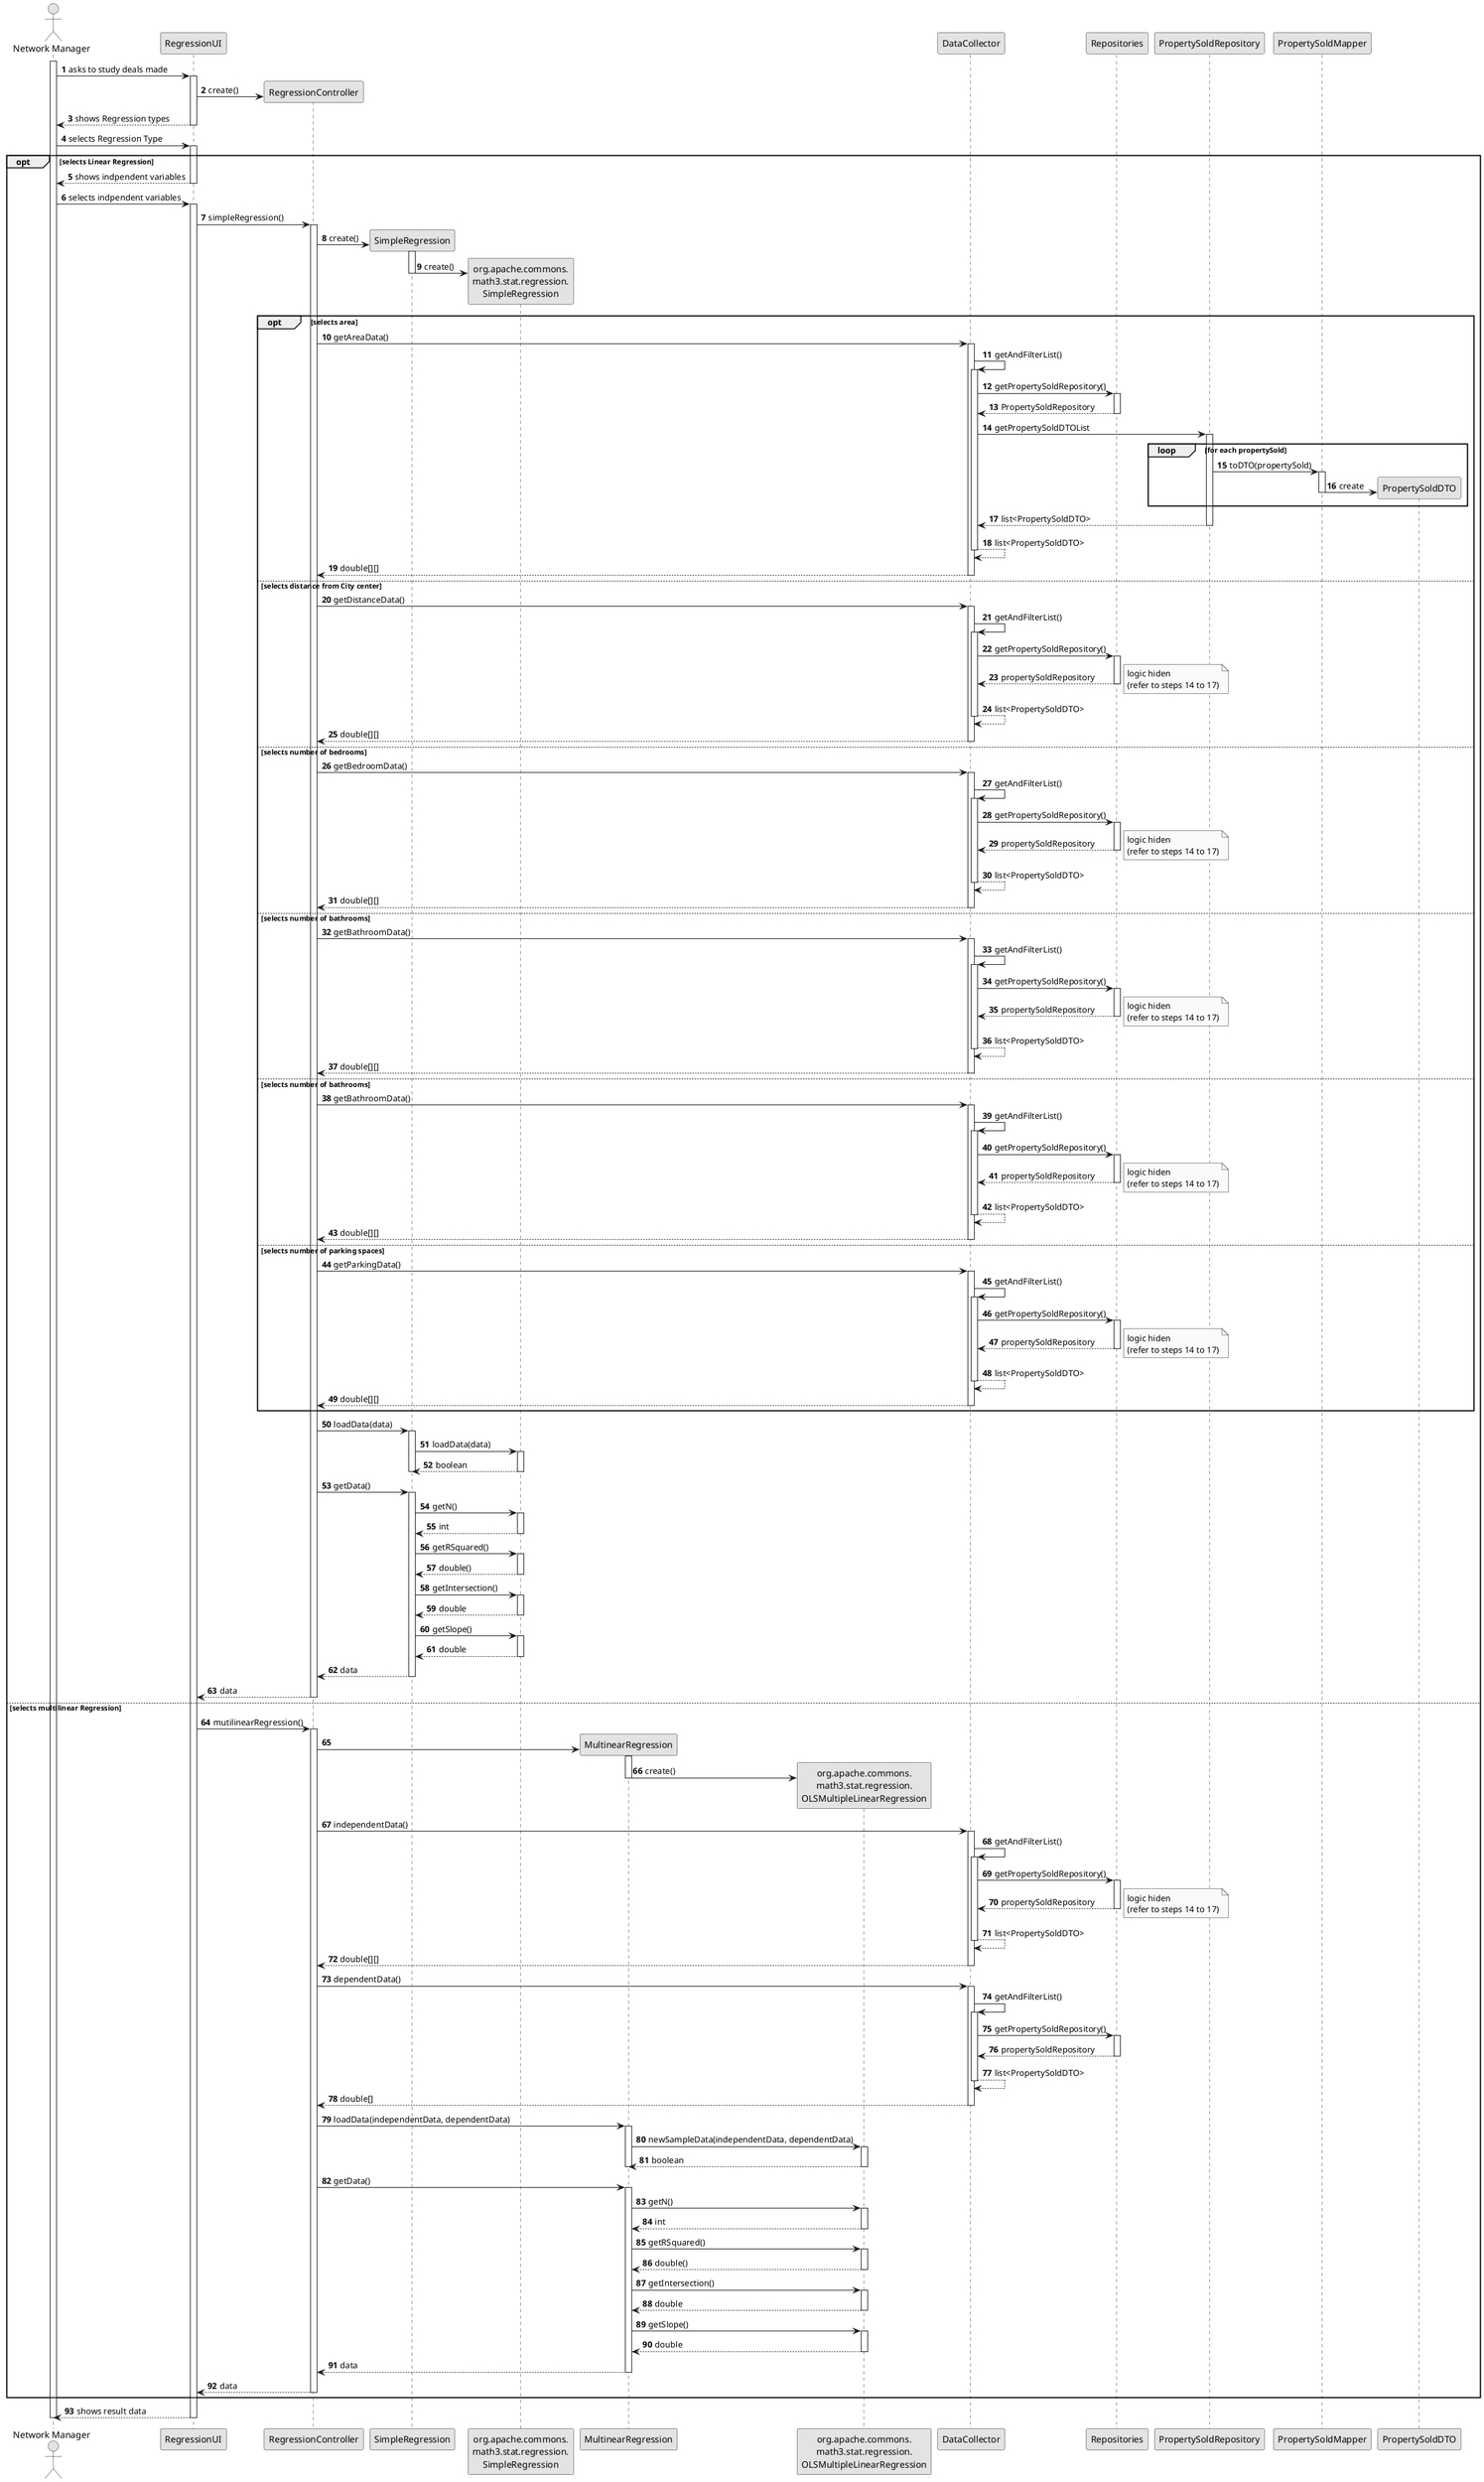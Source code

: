 @startuml
skinparam monochrome true
skinparam packageStyle rectangle
skinparam shadowing false

autonumber

actor "Network Manager" as Manager
participant "RegressionUI" as UI
participant "RegressionController" as Controller
participant "SimpleRegression" as SimpleRegression
participant "org.apache.commons.\nmath3.stat.regression.\nSimpleRegression" as sr
participant MultinearRegression
participant "org.apache.commons.\nmath3.stat.regression.\nOLSMultipleLinearRegression" as mr

activate Manager

    Manager -> UI : asks to study deals made
    activate UI
        UI -> Controller** : create()

        UI --> Manager : shows Regression types
    deactivate UI

    Manager -> UI : selects Regression Type
    activate UI

        opt selects Linear Regression
            UI --> Manager : shows indpendent variables
        deactivate UI

        Manager -> UI : selects indpendent variables
        activate UI

            UI -> Controller : simpleRegression()
            activate Controller

                Controller -> SimpleRegression** : create()
                activate SimpleRegression

                    SimpleRegression -> sr** : create()
                deactivate SimpleRegression


                opt selects area

                    Controller -> DataCollector : getAreaData()
                    activate DataCollector

                        DataCollector -> DataCollector : getAndFilterList()
                        activate DataCollector

                            DataCollector -> Repositories : getPropertySoldRepository()
                            activate Repositories

                                Repositories --> DataCollector : PropertySoldRepository
                            deactivate Repositories

                            DataCollector -> PropertySoldRepository : getPropertySoldDTOList
                            activate PropertySoldRepository

                                loop for each propertySold
                                    PropertySoldRepository -> PropertySoldMapper : toDTO(propertySold)
                                    activate PropertySoldMapper
                                        PropertySoldMapper -> PropertySoldDTO** : create
                                    deactivate PropertySoldMapper

                                end

                                PropertySoldRepository --> DataCollector : list<PropertySoldDTO>
                            deactivate PropertySoldRepository

                            DataCollector --> DataCollector : list<PropertySoldDTO>
                        deactivate DataCollector

                        DataCollector --> Controller : double[][]
                    deactivate DataCollector
                else selects distance from City center

                   Controller -> DataCollector : getDistanceData()
                   activate DataCollector

                       DataCollector -> DataCollector : getAndFilterList()
                       activate DataCollector

                           DataCollector -> Repositories : getPropertySoldRepository()
                           activate Repositories

                               Repositories --> DataCollector : propertySoldRepository
                           deactivate Repositories

                           note right
                               logic hiden
                               (refer to steps 14 to 17)
                           end note

                           DataCollector --> DataCollector : list<PropertySoldDTO>
                       deactivate DataCollector

                       DataCollector --> Controller : double[][]
                   deactivate DataCollector

                else selects number of bedrooms
                    Controller -> DataCollector : getBedroomData()
                    activate DataCollector

                        DataCollector -> DataCollector : getAndFilterList()
                        activate DataCollector

                            DataCollector -> Repositories : getPropertySoldRepository()
                            activate Repositories

                                Repositories --> DataCollector : propertySoldRepository
                            deactivate Repositories

                            note right
                               logic hiden
                               (refer to steps 14 to 17)
                           end note

                            DataCollector --> DataCollector : list<PropertySoldDTO>
                        deactivate DataCollector

                        DataCollector --> Controller : double[][]
                    deactivate DataCollector

                else selects number of bathrooms
                    Controller -> DataCollector : getBathroomData()
                    activate DataCollector

                        DataCollector -> DataCollector : getAndFilterList()
                        activate DataCollector

                            DataCollector -> Repositories : getPropertySoldRepository()
                            activate Repositories

                                Repositories --> DataCollector : propertySoldRepository
                            deactivate Repositories

                            note right
                                logic hiden
                                (refer to steps 14 to 17)
                            end note

                            DataCollector --> DataCollector : list<PropertySoldDTO>
                        deactivate DataCollector

                        DataCollector --> Controller : double[][]
                    deactivate DataCollector

                else selects number of bathrooms
                    Controller -> DataCollector : getBathroomData()
                    activate DataCollector

                        DataCollector -> DataCollector : getAndFilterList()
                        activate DataCollector

                            DataCollector -> Repositories : getPropertySoldRepository()
                            activate Repositories

                                Repositories --> DataCollector : propertySoldRepository
                            deactivate Repositories

                            note right
                                logic hiden
                                (refer to steps 14 to 17)
                            end note

                            DataCollector --> DataCollector : list<PropertySoldDTO>
                        deactivate DataCollector

                        DataCollector --> Controller : double[][]
                    deactivate DataCollector

                else selects number of parking spaces
                    Controller -> DataCollector : getParkingData()
                    activate DataCollector

                        DataCollector -> DataCollector : getAndFilterList()
                        activate DataCollector

                            DataCollector -> Repositories : getPropertySoldRepository()
                            activate Repositories

                                Repositories --> DataCollector : propertySoldRepository
                            deactivate Repositories

                            note right
                                logic hiden
                                (refer to steps 14 to 17)
                            end note

                            DataCollector --> DataCollector : list<PropertySoldDTO>
                        deactivate DataCollector

                        DataCollector --> Controller : double[][]
                    deactivate DataCollector

                end

                    Controller -> SimpleRegression : loadData(data)
                    activate SimpleRegression

                        SimpleRegression -> sr : loadData(data)
                        activate sr
                            sr --> SimpleRegression : boolean
                        deactivate sr
                    deactivate SimpleRegression

                    Controller -> SimpleRegression : getData()
                    activate SimpleRegression

                        SimpleRegression -> sr : getN()
                        activate sr

                            sr --> SimpleRegression : int
                        deactivate sr

                        SimpleRegression -> sr : getRSquared()
                        activate sr

                            sr --> SimpleRegression : double()
                        deactivate sr

                        SimpleRegression -> sr : getIntersection()
                        activate sr

                            sr --> SimpleRegression : double
                        deactivate sr

                        SimpleRegression -> sr : getSlope()
                        activate sr

                            sr --> SimpleRegression : double
                        deactivate sr

                        SimpleRegression --> Controller : data
                    deactivate SimpleRegression

                    Controller --> UI : data
                deactivate Controller
        else selects multilinear Regression

            UI -> Controller : mutilinearRegression()
            activate Controller

                Controller -> MultinearRegression**
                activate MultinearRegression

                    MultinearRegression -> mr** : create()
                deactivate MultinearRegression

                Controller -> DataCollector : independentData()
                activate DataCollector

                    DataCollector -> DataCollector : getAndFilterList()
                    activate DataCollector

                        DataCollector -> Repositories : getPropertySoldRepository()
                        activate Repositories

                            Repositories --> DataCollector : propertySoldRepository
                        deactivate Repositories

                        note right
                            logic hiden
                            (refer to steps 14 to 17)
                        end note

                        DataCollector --> DataCollector : list<PropertySoldDTO>
                    deactivate DataCollector

                    DataCollector --> Controller : double[][]
                deactivate DataCollector

                Controller -> DataCollector : dependentData()
                activate DataCollector

                    DataCollector -> DataCollector : getAndFilterList()
                    activate DataCollector

                        DataCollector -> Repositories : getPropertySoldRepository()
                        activate Repositories

                            Repositories --> DataCollector : propertySoldRepository
                        deactivate Repositories

                        DataCollector --> DataCollector : list<PropertySoldDTO>
                    deactivate DataCollector

                    DataCollector --> Controller : double[]
                deactivate DataCollector

                Controller -> MultinearRegression : loadData(independentData, dependentData)
                activate MultinearRegression

                    MultinearRegression -> mr : newSampleData(independentData, dependentData)
                    activate mr

                        mr --> MultinearRegression : boolean
                    deactivate mr
                deactivate MultinearRegression

                Controller -> MultinearRegression : getData()
                activate MultinearRegression

                    MultinearRegression -> mr : getN()
                    activate mr

                        mr --> MultinearRegression : int
                    deactivate mr

                    MultinearRegression -> mr : getRSquared()
                    activate mr

                        mr --> MultinearRegression : double()
                    deactivate mr

                    MultinearRegression -> mr : getIntersection()
                    activate mr

                        mr --> MultinearRegression : double
                    deactivate mr

                    MultinearRegression -> mr : getSlope()
                    activate mr

                        mr --> MultinearRegression : double
                    deactivate mr

                    MultinearRegression --> Controller : data
                deactivate MultinearRegression

                Controller --> UI : data
            deactivate Controller
        end

        UI --> Manager : shows result data
    deactivate UI
deactivate Manager

@enduml